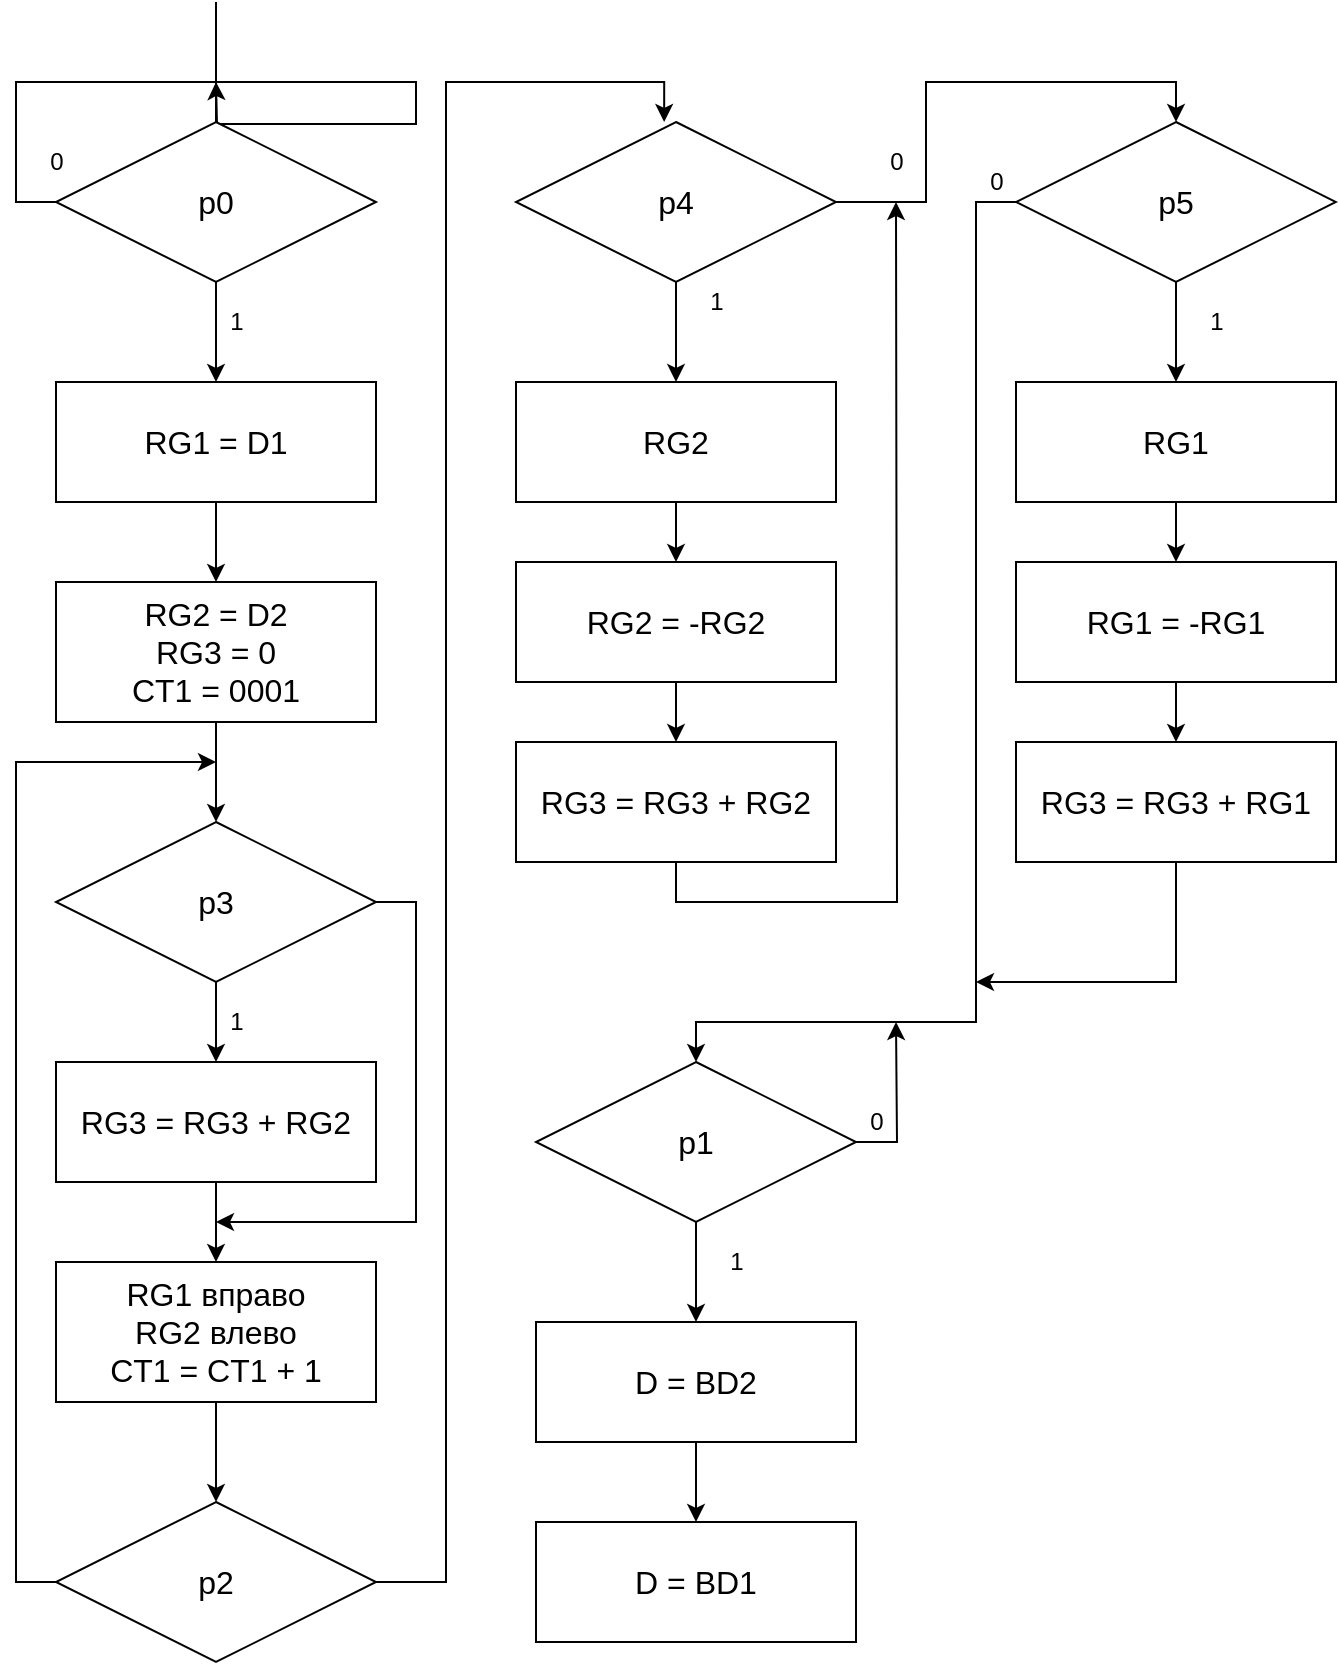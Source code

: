 <mxfile version="14.6.13" type="device"><diagram id="hoEMULrjinUgrQ1FoJ63" name="Page-1"><mxGraphModel dx="1422" dy="762" grid="1" gridSize="10" guides="1" tooltips="1" connect="1" arrows="1" fold="1" page="1" pageScale="1" pageWidth="827" pageHeight="1169" math="0" shadow="0"><root><mxCell id="0"/><mxCell id="1" parent="0"/><mxCell id="f2aG1Qtpn1KaWxUkOSuC-1" style="edgeStyle=orthogonalEdgeStyle;rounded=0;orthogonalLoop=1;jettySize=auto;html=1;exitX=0;exitY=0.5;exitDx=0;exitDy=0;" edge="1" parent="1" source="f2aG1Qtpn1KaWxUkOSuC-3"><mxGeometry relative="1" as="geometry"><mxPoint x="160" y="60" as="targetPoint"/></mxGeometry></mxCell><mxCell id="f2aG1Qtpn1KaWxUkOSuC-2" style="edgeStyle=orthogonalEdgeStyle;rounded=0;orthogonalLoop=1;jettySize=auto;html=1;exitX=0.5;exitY=1;exitDx=0;exitDy=0;entryX=0.5;entryY=0;entryDx=0;entryDy=0;" edge="1" parent="1" source="f2aG1Qtpn1KaWxUkOSuC-3" target="f2aG1Qtpn1KaWxUkOSuC-7"><mxGeometry relative="1" as="geometry"/></mxCell><mxCell id="f2aG1Qtpn1KaWxUkOSuC-3" value="&lt;font style=&quot;font-size: 16px&quot;&gt;p0&lt;/font&gt;" style="rhombus;whiteSpace=wrap;html=1;" vertex="1" parent="1"><mxGeometry x="80" y="80" width="160" height="80" as="geometry"/></mxCell><mxCell id="f2aG1Qtpn1KaWxUkOSuC-4" value="" style="endArrow=none;html=1;exitX=0.5;exitY=0;exitDx=0;exitDy=0;" edge="1" parent="1" source="f2aG1Qtpn1KaWxUkOSuC-3"><mxGeometry width="50" height="50" relative="1" as="geometry"><mxPoint x="160" y="60" as="sourcePoint"/><mxPoint x="160" y="20" as="targetPoint"/></mxGeometry></mxCell><mxCell id="f2aG1Qtpn1KaWxUkOSuC-5" value="0" style="text;html=1;align=center;verticalAlign=middle;resizable=0;points=[];autosize=1;strokeColor=none;" vertex="1" parent="1"><mxGeometry x="70" y="90" width="20" height="20" as="geometry"/></mxCell><mxCell id="f2aG1Qtpn1KaWxUkOSuC-6" style="edgeStyle=orthogonalEdgeStyle;rounded=0;orthogonalLoop=1;jettySize=auto;html=1;exitX=0.5;exitY=1;exitDx=0;exitDy=0;entryX=0.5;entryY=0;entryDx=0;entryDy=0;" edge="1" parent="1" source="f2aG1Qtpn1KaWxUkOSuC-7" target="f2aG1Qtpn1KaWxUkOSuC-9"><mxGeometry relative="1" as="geometry"/></mxCell><mxCell id="f2aG1Qtpn1KaWxUkOSuC-7" value="&lt;font style=&quot;font-size: 16px&quot;&gt;RG1 = D1&lt;/font&gt;" style="rounded=0;whiteSpace=wrap;html=1;" vertex="1" parent="1"><mxGeometry x="80" y="210" width="160" height="60" as="geometry"/></mxCell><mxCell id="f2aG1Qtpn1KaWxUkOSuC-8" value="1" style="text;html=1;align=center;verticalAlign=middle;resizable=0;points=[];autosize=1;strokeColor=none;" vertex="1" parent="1"><mxGeometry x="160" y="170" width="20" height="20" as="geometry"/></mxCell><mxCell id="f2aG1Qtpn1KaWxUkOSuC-17" style="edgeStyle=orthogonalEdgeStyle;rounded=0;orthogonalLoop=1;jettySize=auto;html=1;exitX=0.5;exitY=1;exitDx=0;exitDy=0;entryX=0.5;entryY=0;entryDx=0;entryDy=0;" edge="1" parent="1" source="f2aG1Qtpn1KaWxUkOSuC-9" target="f2aG1Qtpn1KaWxUkOSuC-12"><mxGeometry relative="1" as="geometry"/></mxCell><mxCell id="f2aG1Qtpn1KaWxUkOSuC-9" value="&lt;font style=&quot;font-size: 16px&quot;&gt;RG2 = D2&lt;br&gt;RG3 = 0&lt;br&gt;CT1 = 0001&lt;br&gt;&lt;/font&gt;" style="rounded=0;whiteSpace=wrap;html=1;" vertex="1" parent="1"><mxGeometry x="80" y="310" width="160" height="70" as="geometry"/></mxCell><mxCell id="f2aG1Qtpn1KaWxUkOSuC-10" style="edgeStyle=orthogonalEdgeStyle;rounded=0;orthogonalLoop=1;jettySize=auto;html=1;exitX=0.5;exitY=1;exitDx=0;exitDy=0;entryX=0.5;entryY=0;entryDx=0;entryDy=0;" edge="1" parent="1" source="f2aG1Qtpn1KaWxUkOSuC-12" target="f2aG1Qtpn1KaWxUkOSuC-14"><mxGeometry relative="1" as="geometry"/></mxCell><mxCell id="f2aG1Qtpn1KaWxUkOSuC-11" style="edgeStyle=orthogonalEdgeStyle;rounded=0;orthogonalLoop=1;jettySize=auto;html=1;exitX=1;exitY=0.5;exitDx=0;exitDy=0;" edge="1" parent="1" source="f2aG1Qtpn1KaWxUkOSuC-12"><mxGeometry relative="1" as="geometry"><mxPoint x="160" y="630" as="targetPoint"/><Array as="points"><mxPoint x="260" y="470"/><mxPoint x="260" y="630"/></Array></mxGeometry></mxCell><mxCell id="f2aG1Qtpn1KaWxUkOSuC-12" value="&lt;font style=&quot;font-size: 16px&quot;&gt;p3&lt;br&gt;&lt;/font&gt;" style="rhombus;whiteSpace=wrap;html=1;" vertex="1" parent="1"><mxGeometry x="80" y="430" width="160" height="80" as="geometry"/></mxCell><mxCell id="f2aG1Qtpn1KaWxUkOSuC-13" style="edgeStyle=orthogonalEdgeStyle;rounded=0;orthogonalLoop=1;jettySize=auto;html=1;exitX=0.5;exitY=1;exitDx=0;exitDy=0;entryX=0.5;entryY=0;entryDx=0;entryDy=0;" edge="1" parent="1" source="f2aG1Qtpn1KaWxUkOSuC-14" target="f2aG1Qtpn1KaWxUkOSuC-16"><mxGeometry relative="1" as="geometry"/></mxCell><mxCell id="f2aG1Qtpn1KaWxUkOSuC-14" value="&lt;font style=&quot;font-size: 16px&quot;&gt;RG3 = RG3 + RG2&lt;/font&gt;" style="rounded=0;whiteSpace=wrap;html=1;" vertex="1" parent="1"><mxGeometry x="80" y="550" width="160" height="60" as="geometry"/></mxCell><mxCell id="f2aG1Qtpn1KaWxUkOSuC-15" value="1" style="text;html=1;align=center;verticalAlign=middle;resizable=0;points=[];autosize=1;strokeColor=none;" vertex="1" parent="1"><mxGeometry x="160" y="520" width="20" height="20" as="geometry"/></mxCell><mxCell id="f2aG1Qtpn1KaWxUkOSuC-19" style="edgeStyle=orthogonalEdgeStyle;rounded=0;orthogonalLoop=1;jettySize=auto;html=1;exitX=0.5;exitY=1;exitDx=0;exitDy=0;entryX=0.5;entryY=0;entryDx=0;entryDy=0;" edge="1" parent="1" source="f2aG1Qtpn1KaWxUkOSuC-16" target="f2aG1Qtpn1KaWxUkOSuC-18"><mxGeometry relative="1" as="geometry"/></mxCell><mxCell id="f2aG1Qtpn1KaWxUkOSuC-16" value="&lt;font style=&quot;font-size: 16px&quot;&gt;RG1 вправо&lt;br&gt;RG2 влево&lt;br&gt;CT1 = CT1 + 1&lt;br&gt;&lt;/font&gt;" style="rounded=0;whiteSpace=wrap;html=1;" vertex="1" parent="1"><mxGeometry x="80" y="650" width="160" height="70" as="geometry"/></mxCell><mxCell id="f2aG1Qtpn1KaWxUkOSuC-20" style="edgeStyle=orthogonalEdgeStyle;rounded=0;orthogonalLoop=1;jettySize=auto;html=1;exitX=0;exitY=0.5;exitDx=0;exitDy=0;" edge="1" parent="1" source="f2aG1Qtpn1KaWxUkOSuC-18"><mxGeometry relative="1" as="geometry"><mxPoint x="160" y="400" as="targetPoint"/><Array as="points"><mxPoint x="60" y="810"/><mxPoint x="60" y="400"/></Array></mxGeometry></mxCell><mxCell id="f2aG1Qtpn1KaWxUkOSuC-28" style="edgeStyle=orthogonalEdgeStyle;rounded=0;orthogonalLoop=1;jettySize=auto;html=1;exitX=1;exitY=0.5;exitDx=0;exitDy=0;entryX=0.463;entryY=0;entryDx=0;entryDy=0;entryPerimeter=0;" edge="1" parent="1" source="f2aG1Qtpn1KaWxUkOSuC-18" target="f2aG1Qtpn1KaWxUkOSuC-27"><mxGeometry relative="1" as="geometry"/></mxCell><mxCell id="f2aG1Qtpn1KaWxUkOSuC-18" value="&lt;font style=&quot;font-size: 16px&quot;&gt;p2&lt;br&gt;&lt;/font&gt;" style="rhombus;whiteSpace=wrap;html=1;" vertex="1" parent="1"><mxGeometry x="80" y="770" width="160" height="80" as="geometry"/></mxCell><mxCell id="f2aG1Qtpn1KaWxUkOSuC-21" style="edgeStyle=orthogonalEdgeStyle;rounded=0;orthogonalLoop=1;jettySize=auto;html=1;exitX=0.5;exitY=1;exitDx=0;exitDy=0;" edge="1" parent="1" source="f2aG1Qtpn1KaWxUkOSuC-22" target="f2aG1Qtpn1KaWxUkOSuC-25"><mxGeometry relative="1" as="geometry"/></mxCell><mxCell id="f2aG1Qtpn1KaWxUkOSuC-22" value="&lt;font style=&quot;font-size: 16px&quot;&gt;RG2&lt;/font&gt;" style="rounded=0;whiteSpace=wrap;html=1;" vertex="1" parent="1"><mxGeometry x="310" y="210" width="160" height="60" as="geometry"/></mxCell><mxCell id="f2aG1Qtpn1KaWxUkOSuC-34" style="edgeStyle=orthogonalEdgeStyle;rounded=0;orthogonalLoop=1;jettySize=auto;html=1;exitX=0.5;exitY=1;exitDx=0;exitDy=0;" edge="1" parent="1" source="f2aG1Qtpn1KaWxUkOSuC-23"><mxGeometry relative="1" as="geometry"><mxPoint x="500" y="120" as="targetPoint"/></mxGeometry></mxCell><mxCell id="f2aG1Qtpn1KaWxUkOSuC-23" value="&lt;font style=&quot;font-size: 16px&quot;&gt;RG3 = RG3 + RG2&lt;/font&gt;" style="rounded=0;whiteSpace=wrap;html=1;" vertex="1" parent="1"><mxGeometry x="310" y="390" width="160" height="60" as="geometry"/></mxCell><mxCell id="f2aG1Qtpn1KaWxUkOSuC-24" style="edgeStyle=orthogonalEdgeStyle;rounded=0;orthogonalLoop=1;jettySize=auto;html=1;exitX=0.5;exitY=1;exitDx=0;exitDy=0;entryX=0.5;entryY=0;entryDx=0;entryDy=0;" edge="1" parent="1" source="f2aG1Qtpn1KaWxUkOSuC-25"><mxGeometry relative="1" as="geometry"><mxPoint x="390" y="390" as="targetPoint"/></mxGeometry></mxCell><mxCell id="f2aG1Qtpn1KaWxUkOSuC-25" value="&lt;span style=&quot;font-size: 16px&quot;&gt;RG2 = -RG2&lt;/span&gt;" style="rounded=0;whiteSpace=wrap;html=1;" vertex="1" parent="1"><mxGeometry x="310" y="300" width="160" height="60" as="geometry"/></mxCell><mxCell id="f2aG1Qtpn1KaWxUkOSuC-29" style="edgeStyle=orthogonalEdgeStyle;rounded=0;orthogonalLoop=1;jettySize=auto;html=1;exitX=0.5;exitY=1;exitDx=0;exitDy=0;entryX=0.5;entryY=0;entryDx=0;entryDy=0;" edge="1" parent="1" source="f2aG1Qtpn1KaWxUkOSuC-27" target="f2aG1Qtpn1KaWxUkOSuC-22"><mxGeometry relative="1" as="geometry"/></mxCell><mxCell id="f2aG1Qtpn1KaWxUkOSuC-32" style="edgeStyle=orthogonalEdgeStyle;rounded=0;orthogonalLoop=1;jettySize=auto;html=1;exitX=1;exitY=0.5;exitDx=0;exitDy=0;entryX=0.5;entryY=0;entryDx=0;entryDy=0;" edge="1" parent="1" source="f2aG1Qtpn1KaWxUkOSuC-27" target="f2aG1Qtpn1KaWxUkOSuC-31"><mxGeometry relative="1" as="geometry"/></mxCell><mxCell id="f2aG1Qtpn1KaWxUkOSuC-27" value="&lt;font style=&quot;font-size: 16px&quot;&gt;p4&lt;br&gt;&lt;/font&gt;" style="rhombus;whiteSpace=wrap;html=1;" vertex="1" parent="1"><mxGeometry x="310" y="80" width="160" height="80" as="geometry"/></mxCell><mxCell id="f2aG1Qtpn1KaWxUkOSuC-30" value="1" style="text;html=1;align=center;verticalAlign=middle;resizable=0;points=[];autosize=1;strokeColor=none;" vertex="1" parent="1"><mxGeometry x="400" y="160" width="20" height="20" as="geometry"/></mxCell><mxCell id="f2aG1Qtpn1KaWxUkOSuC-40" style="edgeStyle=orthogonalEdgeStyle;rounded=0;orthogonalLoop=1;jettySize=auto;html=1;exitX=0.5;exitY=1;exitDx=0;exitDy=0;entryX=0.5;entryY=0;entryDx=0;entryDy=0;" edge="1" parent="1" source="f2aG1Qtpn1KaWxUkOSuC-31" target="f2aG1Qtpn1KaWxUkOSuC-36"><mxGeometry relative="1" as="geometry"/></mxCell><mxCell id="f2aG1Qtpn1KaWxUkOSuC-42" style="edgeStyle=orthogonalEdgeStyle;rounded=0;orthogonalLoop=1;jettySize=auto;html=1;exitX=0;exitY=0.5;exitDx=0;exitDy=0;entryX=0.5;entryY=0;entryDx=0;entryDy=0;" edge="1" parent="1" source="f2aG1Qtpn1KaWxUkOSuC-31" target="f2aG1Qtpn1KaWxUkOSuC-41"><mxGeometry relative="1" as="geometry"><Array as="points"><mxPoint x="540" y="120"/><mxPoint x="540" y="530"/><mxPoint x="400" y="530"/></Array></mxGeometry></mxCell><mxCell id="f2aG1Qtpn1KaWxUkOSuC-31" value="&lt;font style=&quot;font-size: 16px&quot;&gt;p5&lt;br&gt;&lt;/font&gt;" style="rhombus;whiteSpace=wrap;html=1;" vertex="1" parent="1"><mxGeometry x="560" y="80" width="160" height="80" as="geometry"/></mxCell><mxCell id="f2aG1Qtpn1KaWxUkOSuC-33" value="0" style="text;html=1;align=center;verticalAlign=middle;resizable=0;points=[];autosize=1;strokeColor=none;" vertex="1" parent="1"><mxGeometry x="490" y="90" width="20" height="20" as="geometry"/></mxCell><mxCell id="f2aG1Qtpn1KaWxUkOSuC-35" style="edgeStyle=orthogonalEdgeStyle;rounded=0;orthogonalLoop=1;jettySize=auto;html=1;exitX=0.5;exitY=1;exitDx=0;exitDy=0;" edge="1" parent="1" source="f2aG1Qtpn1KaWxUkOSuC-36" target="f2aG1Qtpn1KaWxUkOSuC-39"><mxGeometry relative="1" as="geometry"/></mxCell><mxCell id="f2aG1Qtpn1KaWxUkOSuC-36" value="&lt;font style=&quot;font-size: 16px&quot;&gt;RG1&lt;/font&gt;" style="rounded=0;whiteSpace=wrap;html=1;" vertex="1" parent="1"><mxGeometry x="560" y="210" width="160" height="60" as="geometry"/></mxCell><mxCell id="f2aG1Qtpn1KaWxUkOSuC-47" style="edgeStyle=orthogonalEdgeStyle;rounded=0;orthogonalLoop=1;jettySize=auto;html=1;exitX=0.5;exitY=1;exitDx=0;exitDy=0;" edge="1" parent="1" source="f2aG1Qtpn1KaWxUkOSuC-37"><mxGeometry relative="1" as="geometry"><mxPoint x="540" y="510" as="targetPoint"/><Array as="points"><mxPoint x="640" y="510"/></Array></mxGeometry></mxCell><mxCell id="f2aG1Qtpn1KaWxUkOSuC-37" value="&lt;font style=&quot;font-size: 16px&quot;&gt;RG3 = RG3 + RG1&lt;/font&gt;" style="rounded=0;whiteSpace=wrap;html=1;" vertex="1" parent="1"><mxGeometry x="560" y="390" width="160" height="60" as="geometry"/></mxCell><mxCell id="f2aG1Qtpn1KaWxUkOSuC-38" style="edgeStyle=orthogonalEdgeStyle;rounded=0;orthogonalLoop=1;jettySize=auto;html=1;exitX=0.5;exitY=1;exitDx=0;exitDy=0;entryX=0.5;entryY=0;entryDx=0;entryDy=0;" edge="1" parent="1" source="f2aG1Qtpn1KaWxUkOSuC-39" target="f2aG1Qtpn1KaWxUkOSuC-37"><mxGeometry relative="1" as="geometry"><mxPoint x="640" y="380" as="targetPoint"/></mxGeometry></mxCell><mxCell id="f2aG1Qtpn1KaWxUkOSuC-39" value="&lt;span style=&quot;font-size: 16px&quot;&gt;RG1 = -RG1&lt;/span&gt;" style="rounded=0;whiteSpace=wrap;html=1;" vertex="1" parent="1"><mxGeometry x="560" y="300" width="160" height="60" as="geometry"/></mxCell><mxCell id="f2aG1Qtpn1KaWxUkOSuC-45" style="edgeStyle=orthogonalEdgeStyle;rounded=0;orthogonalLoop=1;jettySize=auto;html=1;exitX=1;exitY=0.5;exitDx=0;exitDy=0;" edge="1" parent="1" source="f2aG1Qtpn1KaWxUkOSuC-41"><mxGeometry relative="1" as="geometry"><mxPoint x="500" y="530" as="targetPoint"/></mxGeometry></mxCell><mxCell id="f2aG1Qtpn1KaWxUkOSuC-51" style="edgeStyle=orthogonalEdgeStyle;rounded=0;orthogonalLoop=1;jettySize=auto;html=1;exitX=0.5;exitY=1;exitDx=0;exitDy=0;entryX=0.5;entryY=0;entryDx=0;entryDy=0;" edge="1" parent="1" source="f2aG1Qtpn1KaWxUkOSuC-41" target="f2aG1Qtpn1KaWxUkOSuC-50"><mxGeometry relative="1" as="geometry"/></mxCell><mxCell id="f2aG1Qtpn1KaWxUkOSuC-41" value="&lt;font style=&quot;font-size: 16px&quot;&gt;p1&lt;br&gt;&lt;/font&gt;" style="rhombus;whiteSpace=wrap;html=1;" vertex="1" parent="1"><mxGeometry x="320" y="550" width="160" height="80" as="geometry"/></mxCell><mxCell id="f2aG1Qtpn1KaWxUkOSuC-43" value="1" style="text;html=1;align=center;verticalAlign=middle;resizable=0;points=[];autosize=1;strokeColor=none;" vertex="1" parent="1"><mxGeometry x="650" y="170" width="20" height="20" as="geometry"/></mxCell><mxCell id="f2aG1Qtpn1KaWxUkOSuC-44" value="0" style="text;html=1;align=center;verticalAlign=middle;resizable=0;points=[];autosize=1;strokeColor=none;" vertex="1" parent="1"><mxGeometry x="540" y="100" width="20" height="20" as="geometry"/></mxCell><mxCell id="f2aG1Qtpn1KaWxUkOSuC-46" value="0" style="text;html=1;align=center;verticalAlign=middle;resizable=0;points=[];autosize=1;strokeColor=none;" vertex="1" parent="1"><mxGeometry x="480" y="570" width="20" height="20" as="geometry"/></mxCell><mxCell id="f2aG1Qtpn1KaWxUkOSuC-48" value="&lt;font style=&quot;font-size: 16px&quot;&gt;D = BD1&lt;/font&gt;" style="rounded=0;whiteSpace=wrap;html=1;" vertex="1" parent="1"><mxGeometry x="320" y="780" width="160" height="60" as="geometry"/></mxCell><mxCell id="f2aG1Qtpn1KaWxUkOSuC-49" style="edgeStyle=orthogonalEdgeStyle;rounded=0;orthogonalLoop=1;jettySize=auto;html=1;exitX=0.5;exitY=1;exitDx=0;exitDy=0;entryX=0.5;entryY=0;entryDx=0;entryDy=0;" edge="1" parent="1" source="f2aG1Qtpn1KaWxUkOSuC-50" target="f2aG1Qtpn1KaWxUkOSuC-48"><mxGeometry relative="1" as="geometry"/></mxCell><mxCell id="f2aG1Qtpn1KaWxUkOSuC-50" value="&lt;span style=&quot;font-size: 16px&quot;&gt;D = BD2&lt;/span&gt;" style="rounded=0;whiteSpace=wrap;html=1;" vertex="1" parent="1"><mxGeometry x="320" y="680" width="160" height="60" as="geometry"/></mxCell><mxCell id="f2aG1Qtpn1KaWxUkOSuC-52" value="1" style="text;html=1;align=center;verticalAlign=middle;resizable=0;points=[];autosize=1;strokeColor=none;" vertex="1" parent="1"><mxGeometry x="410" y="640" width="20" height="20" as="geometry"/></mxCell></root></mxGraphModel></diagram></mxfile>